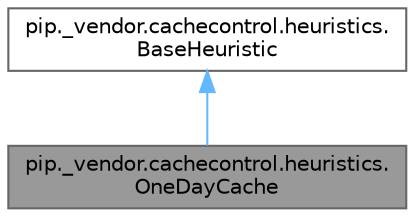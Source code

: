 digraph "pip._vendor.cachecontrol.heuristics.OneDayCache"
{
 // LATEX_PDF_SIZE
  bgcolor="transparent";
  edge [fontname=Helvetica,fontsize=10,labelfontname=Helvetica,labelfontsize=10];
  node [fontname=Helvetica,fontsize=10,shape=box,height=0.2,width=0.4];
  Node1 [id="Node000001",label="pip._vendor.cachecontrol.heuristics.\lOneDayCache",height=0.2,width=0.4,color="gray40", fillcolor="grey60", style="filled", fontcolor="black",tooltip=" "];
  Node2 -> Node1 [id="edge1_Node000001_Node000002",dir="back",color="steelblue1",style="solid",tooltip=" "];
  Node2 [id="Node000002",label="pip._vendor.cachecontrol.heuristics.\lBaseHeuristic",height=0.2,width=0.4,color="gray40", fillcolor="white", style="filled",URL="$classpip_1_1__vendor_1_1cachecontrol_1_1heuristics_1_1_base_heuristic.html",tooltip=" "];
}
